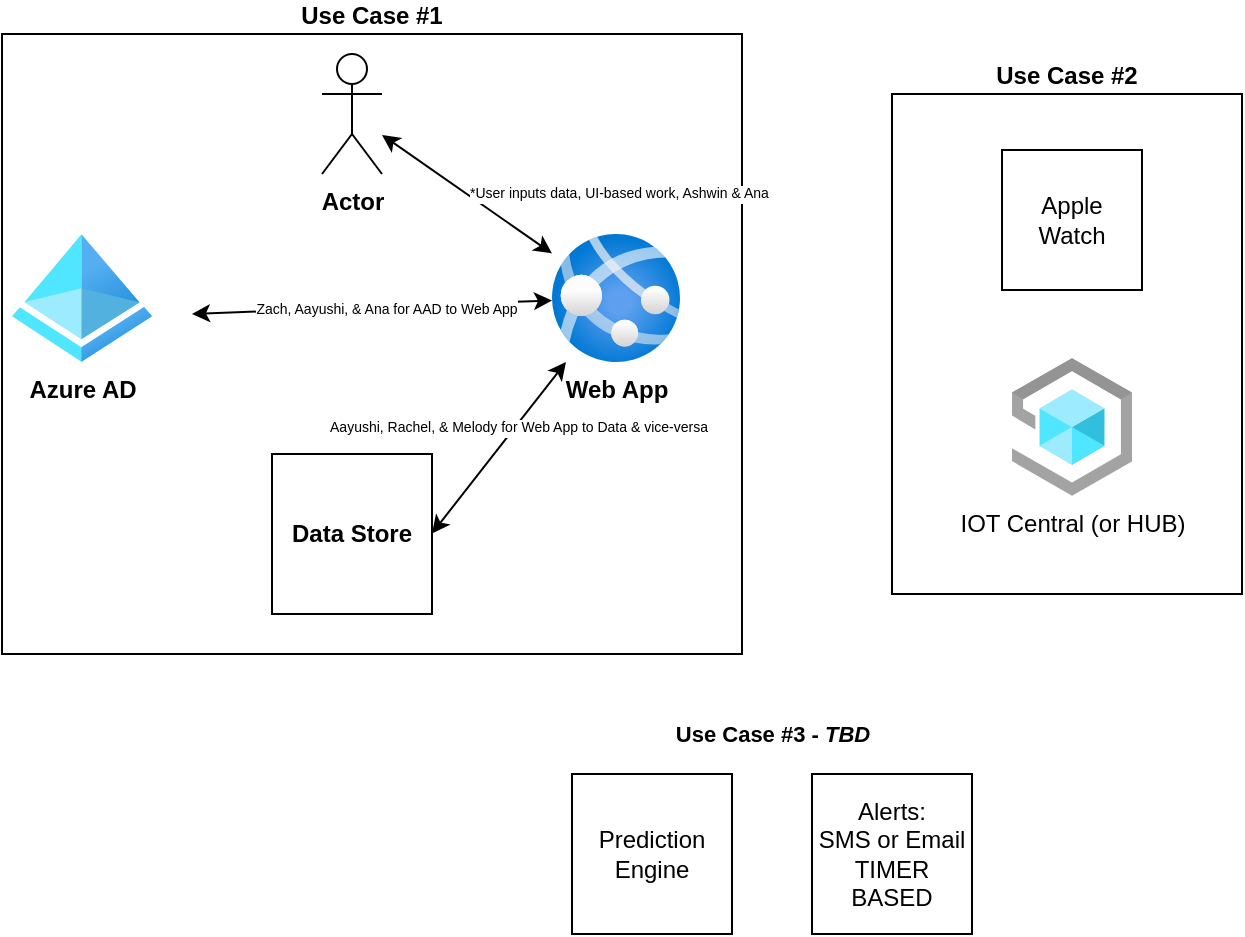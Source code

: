 <mxfile version="20.3.6" type="device"><diagram id="CfU2S0Bv7ZuZC0cjt5nX" name="Page-1"><mxGraphModel dx="879" dy="644" grid="1" gridSize="10" guides="1" tooltips="1" connect="1" arrows="1" fold="1" page="1" pageScale="1" pageWidth="850" pageHeight="1100" math="0" shadow="0"><root><mxCell id="0"/><mxCell id="1" parent="0"/><mxCell id="xzXDyxGUxDsxE2-QML1C-14" value="&lt;b&gt;Use Case #2&lt;/b&gt;" style="whiteSpace=wrap;html=1;labelPosition=center;verticalLabelPosition=top;align=center;verticalAlign=bottom;" parent="1" vertex="1"><mxGeometry x="500" y="50" width="175" height="250" as="geometry"/></mxCell><mxCell id="xzXDyxGUxDsxE2-QML1C-13" value="&lt;b&gt;Use Case #1&lt;/b&gt;" style="whiteSpace=wrap;html=1;labelPosition=center;verticalLabelPosition=top;align=center;verticalAlign=bottom;" parent="1" vertex="1"><mxGeometry x="55" y="20" width="370" height="310" as="geometry"/></mxCell><mxCell id="BhjjeO8ADatctCDeogda-20" value="&lt;font style=&quot;font-size: 7px;&quot;&gt;*User inputs data, UI-based work, Ashwin &amp;amp; Ana&lt;/font&gt;" style="edgeStyle=none;rounded=0;orthogonalLoop=1;jettySize=auto;html=1;strokeColor=default;fontSize=7;startArrow=classic;startFill=1;align=left;" edge="1" parent="1" source="xzXDyxGUxDsxE2-QML1C-1" target="xzXDyxGUxDsxE2-QML1C-6"><mxGeometry relative="1" as="geometry"><mxPoint x="362" y="38" as="targetPoint"/></mxGeometry></mxCell><mxCell id="xzXDyxGUxDsxE2-QML1C-1" value="&lt;b&gt;Web App&lt;/b&gt;" style="aspect=fixed;html=1;points=[];align=center;image;fontSize=12;image=img/lib/azure2/app_services/App_Services.svg;" parent="1" vertex="1"><mxGeometry x="330" y="120" width="64" height="64" as="geometry"/></mxCell><mxCell id="xzXDyxGUxDsxE2-QML1C-4" value="&lt;b&gt;Azure AD&lt;/b&gt;" style="aspect=fixed;html=1;points=[];align=center;image;fontSize=12;image=img/lib/azure2/identity/Azure_Active_Directory.svg;" parent="1" vertex="1"><mxGeometry x="60" y="120" width="70" height="64" as="geometry"/></mxCell><mxCell id="xzXDyxGUxDsxE2-QML1C-5" value="&lt;b&gt;Data Store&lt;/b&gt;" style="whiteSpace=wrap;html=1;aspect=fixed;" parent="1" vertex="1"><mxGeometry x="190" y="230" width="80" height="80" as="geometry"/></mxCell><mxCell id="xzXDyxGUxDsxE2-QML1C-6" value="&lt;b&gt;Actor&lt;/b&gt;" style="shape=umlActor;verticalLabelPosition=bottom;verticalAlign=top;html=1;outlineConnect=0;" parent="1" vertex="1"><mxGeometry x="215" y="30" width="30" height="60" as="geometry"/></mxCell><mxCell id="xzXDyxGUxDsxE2-QML1C-7" value="Apple&lt;br&gt;Watch" style="whiteSpace=wrap;html=1;aspect=fixed;" parent="1" vertex="1"><mxGeometry x="555" y="78" width="70" height="70" as="geometry"/></mxCell><mxCell id="xzXDyxGUxDsxE2-QML1C-8" value="IOT Central (or HUB)" style="aspect=fixed;html=1;points=[];align=center;image;fontSize=12;image=img/lib/azure2/iot/IoT_Central_Applications.svg;" parent="1" vertex="1"><mxGeometry x="560" y="182" width="60" height="69" as="geometry"/></mxCell><mxCell id="xzXDyxGUxDsxE2-QML1C-11" value="Alerts:&lt;br&gt;SMS or Email&lt;br&gt;TIMER BASED" style="whiteSpace=wrap;html=1;aspect=fixed;" parent="1" vertex="1"><mxGeometry x="460" y="390" width="80" height="80" as="geometry"/></mxCell><mxCell id="xzXDyxGUxDsxE2-QML1C-12" value="Prediction&lt;br&gt;Engine" style="whiteSpace=wrap;html=1;aspect=fixed;" parent="1" vertex="1"><mxGeometry x="340" y="390" width="80" height="80" as="geometry"/></mxCell><mxCell id="BhjjeO8ADatctCDeogda-12" value="" style="edgeStyle=none;orthogonalLoop=1;jettySize=auto;html=1;rounded=0;startArrow=classic;startFill=1;" edge="1" parent="1" target="xzXDyxGUxDsxE2-QML1C-1"><mxGeometry width="80" relative="1" as="geometry"><mxPoint x="150" y="160" as="sourcePoint"/><mxPoint x="215" y="160" as="targetPoint"/><Array as="points"/></mxGeometry></mxCell><mxCell id="BhjjeO8ADatctCDeogda-13" value="&lt;font style=&quot;font-size: 7px;&quot;&gt;Zach, Aayushi, &amp;amp; Ana for AAD to Web App&lt;br&gt;&lt;/font&gt;" style="edgeLabel;html=1;align=center;verticalAlign=middle;resizable=0;points=[];" vertex="1" connectable="0" parent="BhjjeO8ADatctCDeogda-12"><mxGeometry x="0.077" y="1" relative="1" as="geometry"><mxPoint as="offset"/></mxGeometry></mxCell><mxCell id="BhjjeO8ADatctCDeogda-14" value="" style="orthogonalLoop=1;jettySize=auto;html=1;rounded=0;fontSize=7;strokeColor=default;startArrow=classic;startFill=1;" edge="1" parent="1" target="xzXDyxGUxDsxE2-QML1C-1"><mxGeometry width="80" relative="1" as="geometry"><mxPoint x="270" y="269.71" as="sourcePoint"/><mxPoint x="350" y="269.71" as="targetPoint"/></mxGeometry></mxCell><mxCell id="BhjjeO8ADatctCDeogda-15" value="Aayushi, Rachel, &amp;amp; Melody for Web App to Data &amp;amp; vice-versa" style="edgeLabel;html=1;align=center;verticalAlign=middle;resizable=0;points=[];fontSize=7;" vertex="1" connectable="0" parent="BhjjeO8ADatctCDeogda-14"><mxGeometry x="0.244" relative="1" as="geometry"><mxPoint x="1" as="offset"/></mxGeometry></mxCell><mxCell id="BhjjeO8ADatctCDeogda-21" value="&lt;font style=&quot;font-size: 11px;&quot;&gt;&lt;b&gt;Use Case #3 - &lt;i&gt;TBD&lt;/i&gt;&lt;/b&gt;&lt;/font&gt;" style="text;html=1;resizable=0;autosize=1;align=center;verticalAlign=middle;points=[];fillColor=none;strokeColor=none;rounded=0;fontSize=7;" vertex="1" parent="1"><mxGeometry x="380" y="355" width="120" height="30" as="geometry"/></mxCell></root></mxGraphModel></diagram></mxfile>